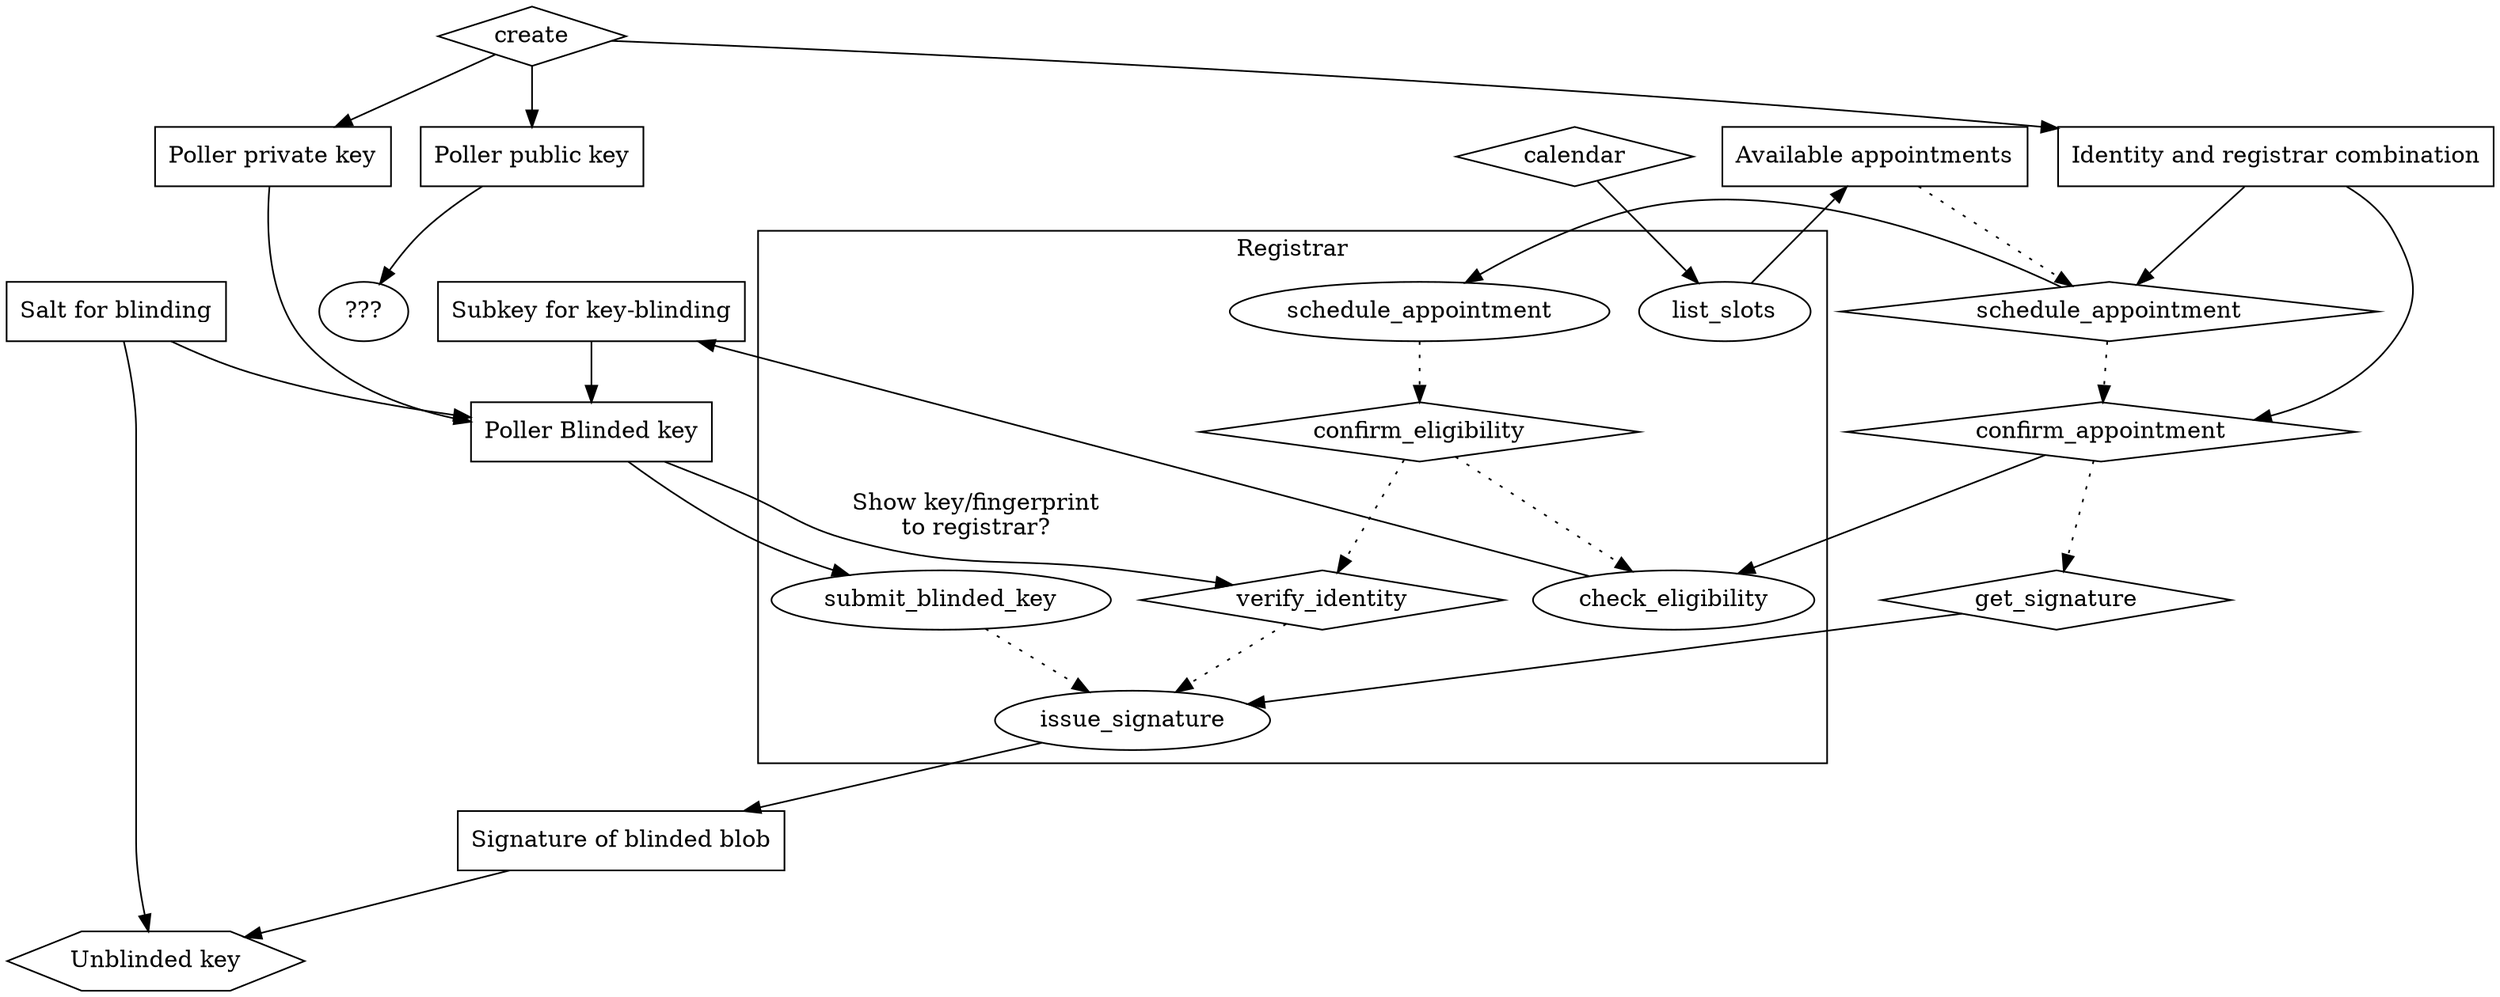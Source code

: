 // Registrar process
digraph {
  subgraph cluster_Registrar {
    label="Registrar"
    r_list_slots [label="list_slots"]
    r_schedule_appointment [label="schedule_appointment"]
    r_verify_identity [label="verify_identity" shape="diamond"]
    r_check_eligibility [label="check_eligibility"]
    r_issue_signature [label="issue_signature"]
    r_submit_blinded_key [label="submit_blinded_key"]
    r_confirm_eligibility -> r_check_eligibility [style="dotted"]
    r_confirm_eligibility [label="confirm_eligibility" shape="diamond"]
    r_schedule_appointment -> r_confirm_eligibility -> r_verify_identity -> r_issue_signature [style="dotted"]
    r_submit_blinded_key -> r_issue_signature [style="dotted"]
  }

  // Step 1
  create [shape="diamond"]
  Identity [label="Identity and registrar combination" shape="box"]

  create -> Identity

//keygen [shape="diamond"]
  Public [label="Poller public key" shape="box"]
  Private [label="Poller private key" shape="box"]

//keygen -> Public
//keygen -> Private
  create -> Public
  create -> Private

  calendar [shape="diamond"]
  Appointments [label="Available appointments" shape="box"]
  calendar -> r_list_slots -> Appointments
  Appointments -> schedule_appointment [style="dotted"]

  Subkey [label="Subkey for key-blinding" shape="box"]
  Salt [label="Salt for blinding" shape="box"]

  Blinded [label="Poller Blinded key" shape="box"]
  Private -> Blinded
  Subkey -> Blinded
  Salt -> Blinded
  Blinded -> r_verify_identity [label="Show key/fingerprint\nto registrar?"]

  schedule_appointment, get_signature [shape="diamond"]
  Identity -> schedule_appointment
  Public  -> "???"
  schedule_appointment -> r_schedule_appointment
  schedule_appointment -> confirm_appointment -> get_signature [style="dotted"]
  get_signature -> r_issue_signature
  Identity -> confirm_appointment
  confirm_appointment [shape="diamond"]

  Blinded -> r_submit_blinded_key

  confirm_appointment -> r_check_eligibility -> Subkey
  r_issue_signature -> SignedBlinded
  SignedBlinded [label="Signature of blinded blob" shape="box"]

  Salt -> Unblinded
  SignedBlinded -> Unblinded

  Unblinded [shape="hexagon" label="Unblinded key"]
}

